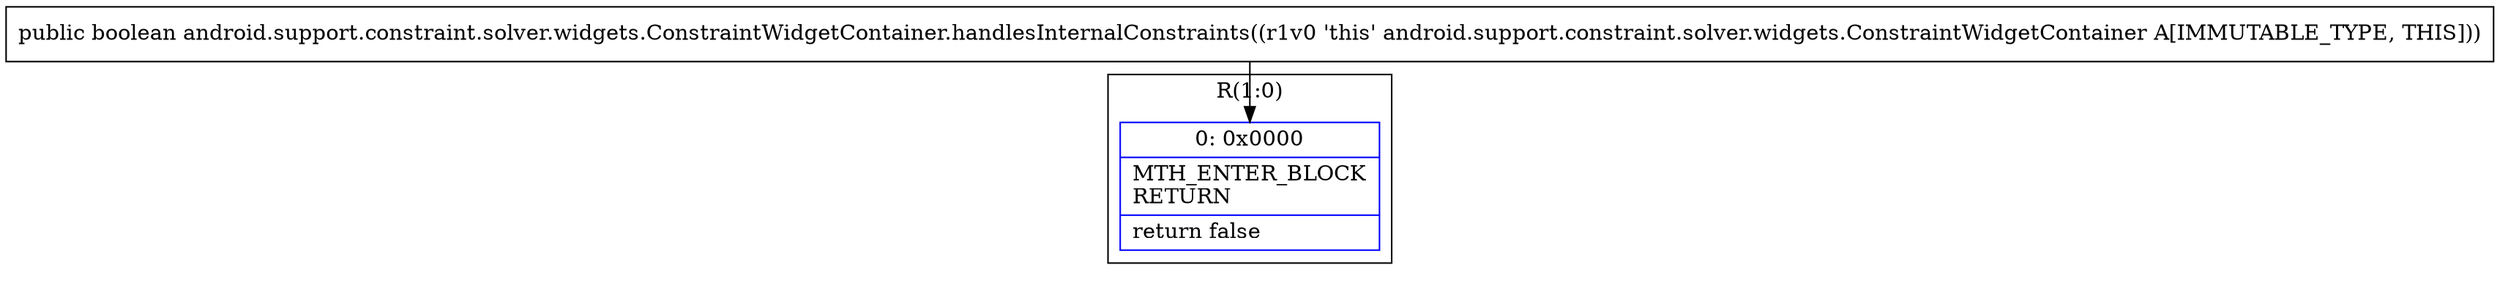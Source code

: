 digraph "CFG forandroid.support.constraint.solver.widgets.ConstraintWidgetContainer.handlesInternalConstraints()Z" {
subgraph cluster_Region_431169819 {
label = "R(1:0)";
node [shape=record,color=blue];
Node_0 [shape=record,label="{0\:\ 0x0000|MTH_ENTER_BLOCK\lRETURN\l|return false\l}"];
}
MethodNode[shape=record,label="{public boolean android.support.constraint.solver.widgets.ConstraintWidgetContainer.handlesInternalConstraints((r1v0 'this' android.support.constraint.solver.widgets.ConstraintWidgetContainer A[IMMUTABLE_TYPE, THIS])) }"];
MethodNode -> Node_0;
}

